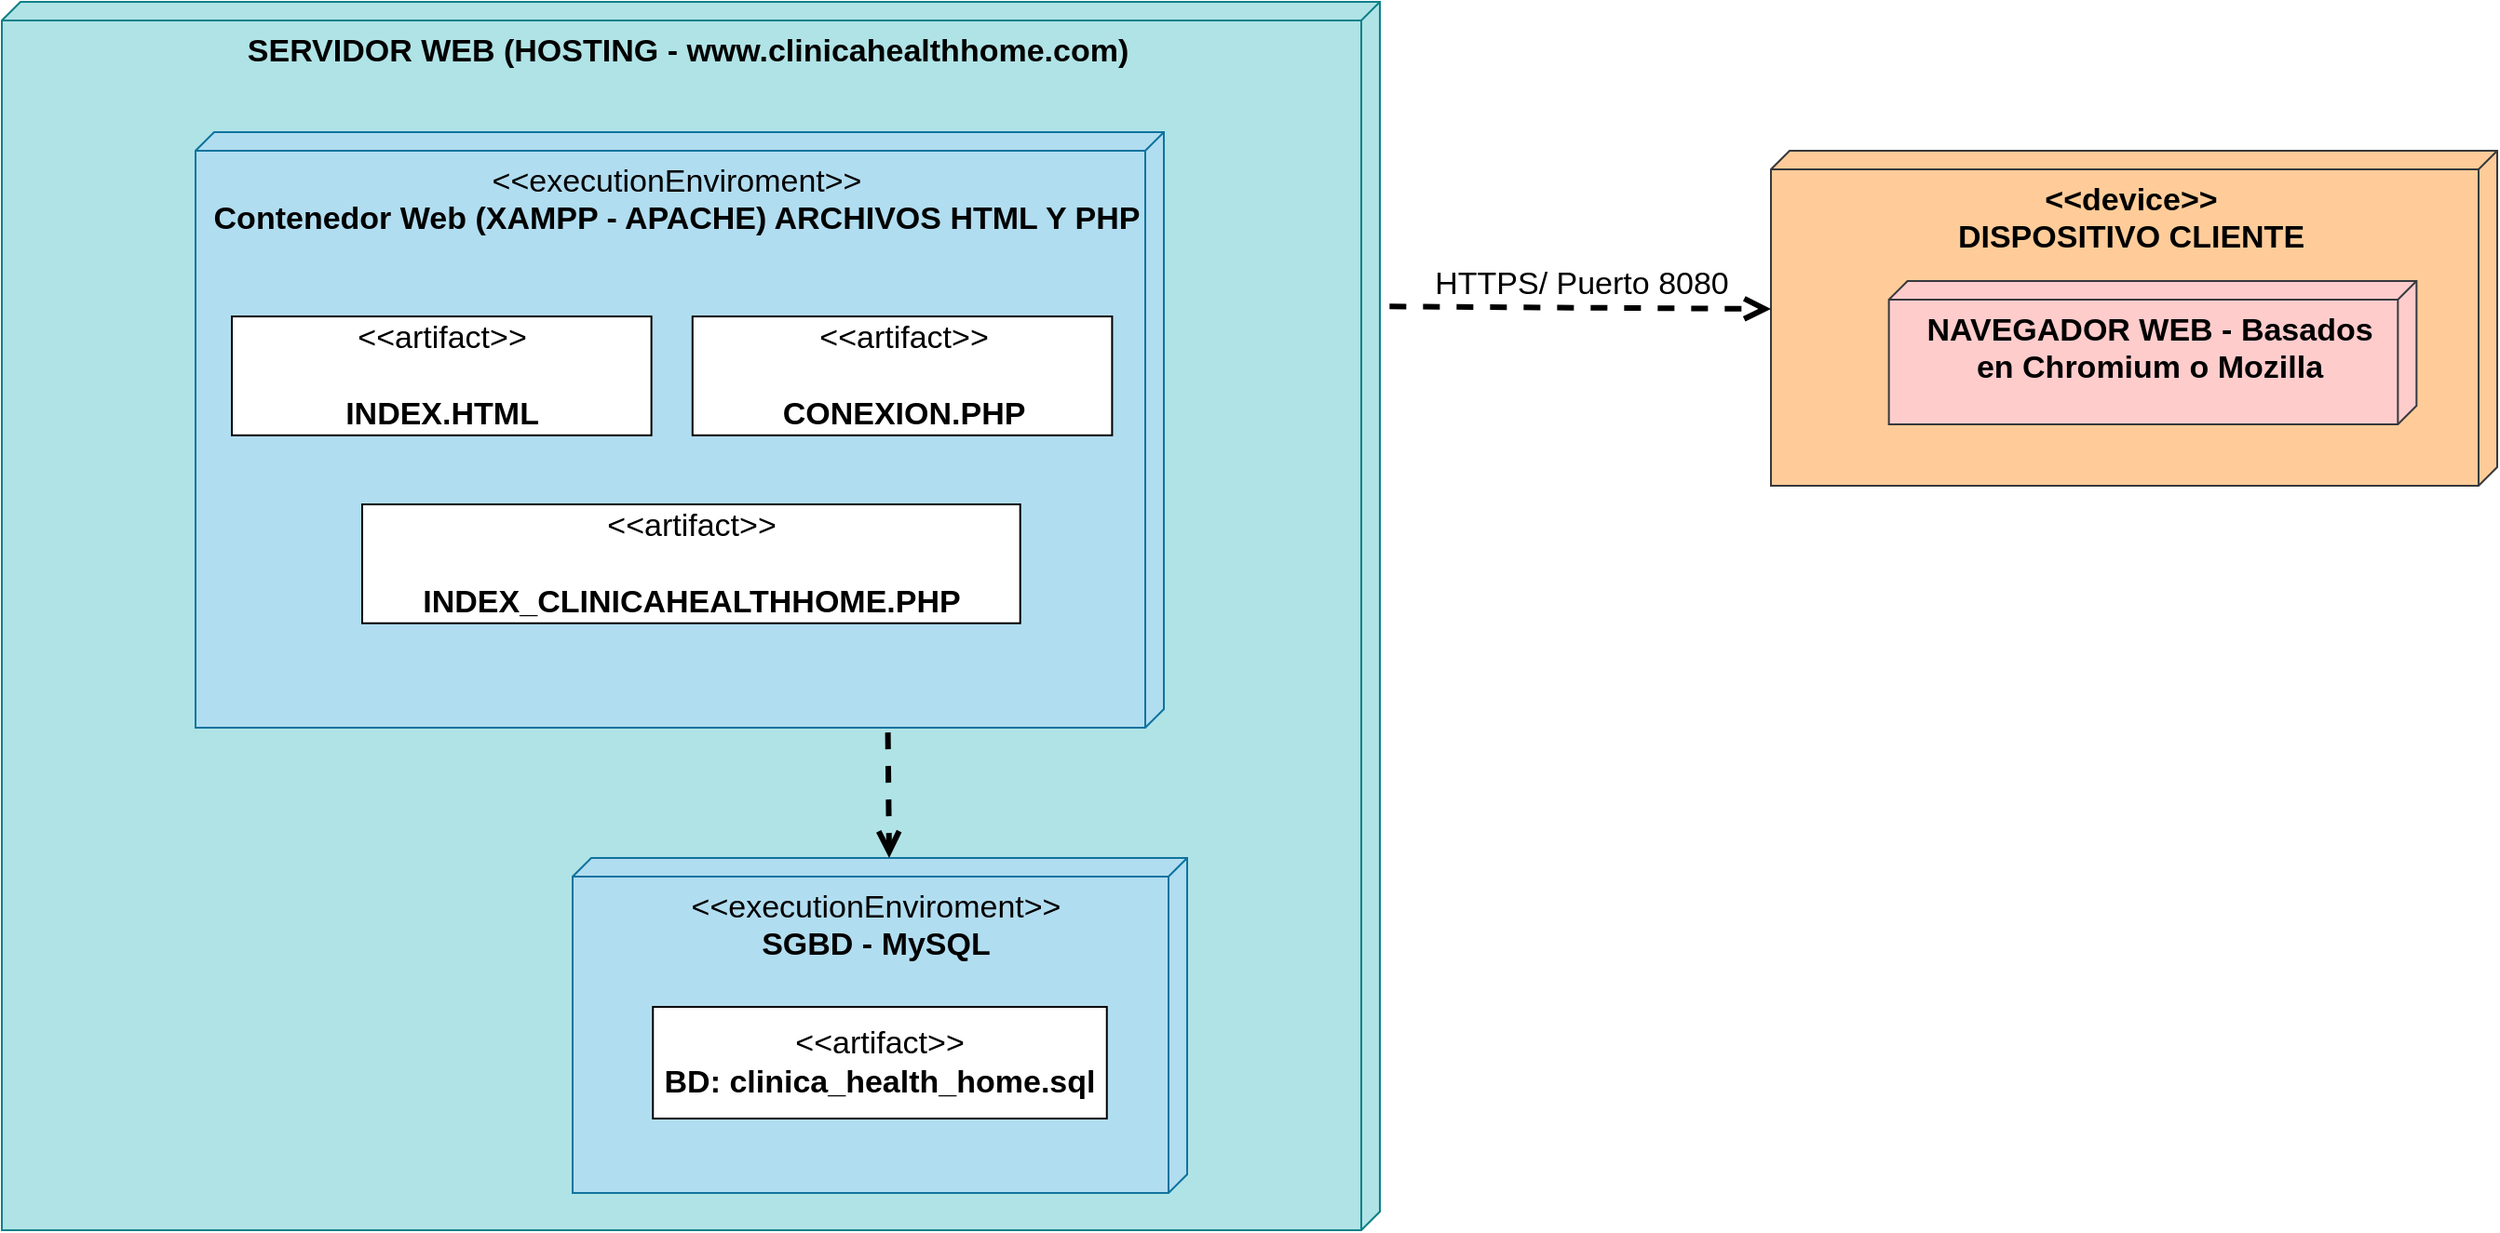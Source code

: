 <mxfile version="17.2.5" type="device"><diagram id="gC6tiCZrfbWn_5k2jUSU" name="Página-1"><mxGraphModel dx="1564" dy="2733" grid="1" gridSize="10" guides="1" tooltips="1" connect="1" arrows="1" fold="1" page="1" pageScale="1" pageWidth="827" pageHeight="1169" math="0" shadow="0"><root><mxCell id="0"/><mxCell id="1" parent="0"/><mxCell id="04Ya8A-tyMonHhNaZuJk-1" value="&lt;b style=&quot;font-size: 17px;&quot;&gt;&lt;font style=&quot;font-size: 17px;&quot;&gt;SERVIDOR WEB (HOSTING - www.clinicahealthhome.com)&lt;/font&gt;&lt;/b&gt;" style="verticalAlign=top;align=center;shape=cube;size=10;direction=south;fontStyle=0;html=1;boundedLbl=1;spacingLeft=5;fillColor=#b0e3e6;strokeColor=#0e8088;fontSize=17;" vertex="1" parent="1"><mxGeometry x="130" y="-290" width="740" height="660" as="geometry"/></mxCell><mxCell id="04Ya8A-tyMonHhNaZuJk-2" value="&amp;lt;&amp;lt;executionEnviroment&amp;gt;&amp;gt;&lt;br style=&quot;font-size: 17px;&quot;&gt;&lt;b style=&quot;font-size: 17px;&quot;&gt;Contenedor Web (XAMPP - APACHE) ARCHIVOS HTML Y PHP&lt;/b&gt;" style="verticalAlign=top;align=center;shape=cube;size=10;direction=south;html=1;boundedLbl=1;spacingLeft=5;fillColor=#b1ddf0;strokeColor=#10739e;fontSize=17;" vertex="1" parent="04Ya8A-tyMonHhNaZuJk-1"><mxGeometry width="520" height="320" relative="1" as="geometry"><mxPoint x="104" y="70" as="offset"/></mxGeometry></mxCell><mxCell id="04Ya8A-tyMonHhNaZuJk-3" value="&amp;lt;&amp;lt;artifact&amp;gt;&amp;gt;&lt;br style=&quot;font-size: 17px;&quot;&gt;&lt;br style=&quot;font-size: 17px;&quot;&gt;&lt;b style=&quot;font-size: 17px;&quot;&gt;INDEX.HTML&lt;/b&gt;" style="text;html=1;align=center;verticalAlign=middle;dashed=0;fillColor=#ffffff;strokeColor=#000000;fontSize=17;" vertex="1" parent="04Ya8A-tyMonHhNaZuJk-1"><mxGeometry x="123.502" y="169.032" width="225.307" height="63.871" as="geometry"/></mxCell><mxCell id="04Ya8A-tyMonHhNaZuJk-4" value="&amp;lt;&amp;lt;artifact&amp;gt;&amp;gt;&lt;br style=&quot;font-size: 17px;&quot;&gt;&lt;br style=&quot;font-size: 17px;&quot;&gt;&lt;b style=&quot;font-size: 17px;&quot;&gt;CONEXION.PHP&lt;/b&gt;" style="text;html=1;align=center;verticalAlign=middle;dashed=0;fillColor=#ffffff;strokeColor=#000000;fontSize=17;" vertex="1" parent="04Ya8A-tyMonHhNaZuJk-1"><mxGeometry x="370.893" y="169.032" width="225.307" height="63.871" as="geometry"/></mxCell><mxCell id="04Ya8A-tyMonHhNaZuJk-5" value="&amp;lt;&amp;lt;artifact&amp;gt;&amp;gt;&lt;br style=&quot;font-size: 17px;&quot;&gt;&lt;br style=&quot;font-size: 17px;&quot;&gt;&lt;b style=&quot;font-size: 17px;&quot;&gt;INDEX_CLINICAHEALTHHOME.PHP&lt;/b&gt;" style="text;html=1;align=center;verticalAlign=middle;dashed=0;fillColor=#ffffff;strokeColor=#000000;fontSize=17;" vertex="1" parent="04Ya8A-tyMonHhNaZuJk-1"><mxGeometry x="193.5" y="270.004" width="353.35" height="63.871" as="geometry"/></mxCell><mxCell id="04Ya8A-tyMonHhNaZuJk-7" value="&amp;lt;&amp;lt;executionEnviroment&amp;gt;&amp;gt;&lt;br style=&quot;font-size: 17px;&quot;&gt;&lt;b style=&quot;font-size: 17px;&quot;&gt;SGBD - MySQL&lt;br style=&quot;font-size: 17px;&quot;&gt;&lt;/b&gt;" style="verticalAlign=top;align=center;shape=cube;size=10;direction=south;html=1;boundedLbl=1;spacingLeft=5;fillColor=#b1ddf0;strokeColor=#10739e;fontSize=17;" vertex="1" parent="04Ya8A-tyMonHhNaZuJk-1"><mxGeometry x="306.5" y="460" width="330" height="180" as="geometry"/></mxCell><mxCell id="04Ya8A-tyMonHhNaZuJk-8" value="&amp;lt;&amp;lt;artifact&amp;gt;&amp;gt;&lt;br style=&quot;font-size: 17px;&quot;&gt;&lt;b style=&quot;font-size: 17px;&quot;&gt;BD: clinica_health_home.sql&lt;/b&gt;" style="text;html=1;align=center;verticalAlign=middle;dashed=0;fillColor=#ffffff;strokeColor=#000000;fontSize=17;" vertex="1" parent="04Ya8A-tyMonHhNaZuJk-1"><mxGeometry x="349.62" y="540" width="243.75" height="60" as="geometry"/></mxCell><mxCell id="04Ya8A-tyMonHhNaZuJk-22" value="" style="endArrow=open;startArrow=none;endFill=0;startFill=0;endSize=8;html=1;verticalAlign=bottom;labelBackgroundColor=none;strokeWidth=3;rounded=0;dashed=1;fontSize=17;jumpSize=3;exitX=1.008;exitY=0.285;exitDx=0;exitDy=0;exitPerimeter=0;entryX=0;entryY=0;entryDx=0;entryDy=160;entryPerimeter=0;" edge="1" parent="04Ya8A-tyMonHhNaZuJk-1" source="04Ya8A-tyMonHhNaZuJk-2" target="04Ya8A-tyMonHhNaZuJk-7"><mxGeometry width="160" relative="1" as="geometry"><mxPoint x="566.562" y="471.187" as="sourcePoint"/><mxPoint x="751.562" y="471.187" as="targetPoint"/></mxGeometry></mxCell><mxCell id="04Ya8A-tyMonHhNaZuJk-14" value="&lt;span style=&quot;font-size: 17px;&quot;&gt;&lt;b style=&quot;font-size: 17px;&quot;&gt;&amp;lt;&amp;lt;device&amp;gt;&amp;gt;&lt;br style=&quot;font-size: 17px;&quot;&gt;DISPOSITIVO CLIENTE&lt;br style=&quot;font-size: 17px;&quot;&gt;&lt;/b&gt;&lt;/span&gt;" style="verticalAlign=top;align=center;shape=cube;size=10;direction=south;fontStyle=0;html=1;boundedLbl=1;spacingLeft=5;fillColor=#ffcc99;strokeColor=#36393d;fontSize=17;" vertex="1" parent="1"><mxGeometry x="1080" y="-210" width="390" height="180" as="geometry"/></mxCell><mxCell id="04Ya8A-tyMonHhNaZuJk-20" value="NAVEGADOR WEB - Basados&lt;br style=&quot;font-size: 17px;&quot;&gt;en Chromium o Mozilla&lt;span style=&quot;font-size: 17px;&quot;&gt;&lt;br style=&quot;font-size: 17px;&quot;&gt;&lt;/span&gt;" style="verticalAlign=top;align=center;shape=cube;size=10;direction=south;html=1;boundedLbl=1;spacingLeft=5;fontStyle=1;fillColor=#ffcccc;strokeColor=#36393d;fontSize=17;" vertex="1" parent="1"><mxGeometry x="1143.33" y="-140" width="283.34" height="77" as="geometry"/></mxCell><mxCell id="04Ya8A-tyMonHhNaZuJk-23" value="HTTPS/ Puerto 8080" style="endArrow=open;startArrow=none;endFill=0;startFill=0;endSize=8;html=1;verticalAlign=bottom;labelBackgroundColor=none;strokeWidth=3;rounded=0;dashed=1;fontSize=17;jumpSize=3;entryX=0;entryY=0;entryDx=85;entryDy=390;entryPerimeter=0;exitX=0.248;exitY=-0.007;exitDx=0;exitDy=0;exitPerimeter=0;" edge="1" parent="1" source="04Ya8A-tyMonHhNaZuJk-1" target="04Ya8A-tyMonHhNaZuJk-14"><mxGeometry width="160" relative="1" as="geometry"><mxPoint x="827.22" y="-144.27" as="sourcePoint"/><mxPoint x="827.0" y="-46.665" as="targetPoint"/></mxGeometry></mxCell></root></mxGraphModel></diagram></mxfile>
